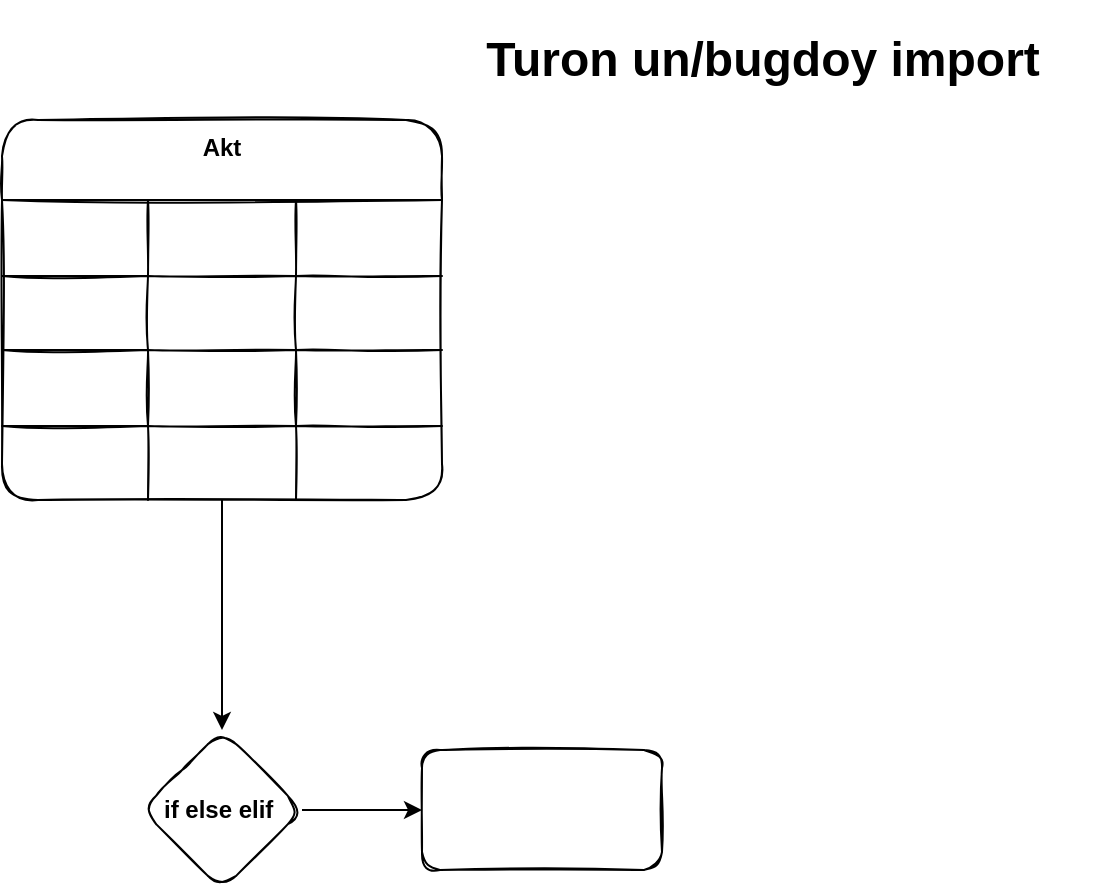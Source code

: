 <mxfile>
    <diagram id="NE5LlAaCv7yRU5e_CkHy" name="Page-1">
        <mxGraphModel dx="1230" dy="614" grid="1" gridSize="10" guides="1" tooltips="1" connect="1" arrows="1" fold="1" page="1" pageScale="1" pageWidth="850" pageHeight="1100" background="none" math="1" shadow="0">
            <root>
                <mxCell id="0"/>
                <mxCell id="1" parent="0"/>
                <mxCell id="22" value="" style="edgeStyle=none;html=1;" edge="1" parent="1" source="3" target="21">
                    <mxGeometry relative="1" as="geometry"/>
                </mxCell>
                <mxCell id="3" value="Akt&#10;" style="shape=table;startSize=40;container=1;collapsible=0;childLayout=tableLayout;fontStyle=1;align=center;pointerEvents=1;sketch=1;rounded=1;" parent="1" vertex="1">
                    <mxGeometry x="40" y="60" width="220" height="190" as="geometry"/>
                </mxCell>
                <mxCell id="4" value="" style="shape=partialRectangle;html=1;whiteSpace=wrap;collapsible=0;dropTarget=0;pointerEvents=0;fillColor=none;top=0;left=0;bottom=0;right=0;points=[[0,0.5],[1,0.5]];portConstraint=eastwest;sketch=1;rounded=1;" parent="3" vertex="1">
                    <mxGeometry y="40" width="220" height="38" as="geometry"/>
                </mxCell>
                <mxCell id="5" value="" style="shape=partialRectangle;html=1;whiteSpace=wrap;connectable=0;fillColor=none;top=0;left=0;bottom=0;right=0;overflow=hidden;pointerEvents=1;sketch=1;rounded=1;" parent="4" vertex="1">
                    <mxGeometry width="73" height="38" as="geometry">
                        <mxRectangle width="73" height="38" as="alternateBounds"/>
                    </mxGeometry>
                </mxCell>
                <mxCell id="6" value="" style="shape=partialRectangle;html=1;whiteSpace=wrap;connectable=0;fillColor=none;top=0;left=0;bottom=0;right=0;overflow=hidden;pointerEvents=1;sketch=1;rounded=1;" parent="4" vertex="1">
                    <mxGeometry x="73" width="74" height="38" as="geometry">
                        <mxRectangle width="74" height="38" as="alternateBounds"/>
                    </mxGeometry>
                </mxCell>
                <mxCell id="7" value="" style="shape=partialRectangle;html=1;whiteSpace=wrap;connectable=0;fillColor=none;top=0;left=0;bottom=0;right=0;overflow=hidden;pointerEvents=1;sketch=1;rounded=1;" parent="4" vertex="1">
                    <mxGeometry x="147" width="73" height="38" as="geometry">
                        <mxRectangle width="73" height="38" as="alternateBounds"/>
                    </mxGeometry>
                </mxCell>
                <mxCell id="8" value="" style="shape=partialRectangle;html=1;whiteSpace=wrap;collapsible=0;dropTarget=0;pointerEvents=0;fillColor=none;top=0;left=0;bottom=0;right=0;points=[[0,0.5],[1,0.5]];portConstraint=eastwest;sketch=1;rounded=1;" parent="3" vertex="1">
                    <mxGeometry y="78" width="220" height="37" as="geometry"/>
                </mxCell>
                <mxCell id="9" value="" style="shape=partialRectangle;html=1;whiteSpace=wrap;connectable=0;fillColor=none;top=0;left=0;bottom=0;right=0;overflow=hidden;pointerEvents=1;sketch=1;rounded=1;" parent="8" vertex="1">
                    <mxGeometry width="73" height="37" as="geometry">
                        <mxRectangle width="73" height="37" as="alternateBounds"/>
                    </mxGeometry>
                </mxCell>
                <mxCell id="10" value="" style="shape=partialRectangle;html=1;whiteSpace=wrap;connectable=0;fillColor=none;top=0;left=0;bottom=0;right=0;overflow=hidden;pointerEvents=1;sketch=1;rounded=1;" parent="8" vertex="1">
                    <mxGeometry x="73" width="74" height="37" as="geometry">
                        <mxRectangle width="74" height="37" as="alternateBounds"/>
                    </mxGeometry>
                </mxCell>
                <mxCell id="11" value="" style="shape=partialRectangle;html=1;whiteSpace=wrap;connectable=0;fillColor=none;top=0;left=0;bottom=0;right=0;overflow=hidden;pointerEvents=1;sketch=1;rounded=1;" parent="8" vertex="1">
                    <mxGeometry x="147" width="73" height="37" as="geometry">
                        <mxRectangle width="73" height="37" as="alternateBounds"/>
                    </mxGeometry>
                </mxCell>
                <mxCell id="16" value="" style="shape=partialRectangle;html=1;whiteSpace=wrap;collapsible=0;dropTarget=0;pointerEvents=0;fillColor=none;top=0;left=0;bottom=0;right=0;points=[[0,0.5],[1,0.5]];portConstraint=eastwest;sketch=1;rounded=1;" parent="3" vertex="1">
                    <mxGeometry y="115" width="220" height="38" as="geometry"/>
                </mxCell>
                <mxCell id="17" value="" style="shape=partialRectangle;html=1;whiteSpace=wrap;connectable=0;fillColor=none;top=0;left=0;bottom=0;right=0;overflow=hidden;pointerEvents=1;sketch=1;rounded=1;" parent="16" vertex="1">
                    <mxGeometry width="73" height="38" as="geometry">
                        <mxRectangle width="73" height="38" as="alternateBounds"/>
                    </mxGeometry>
                </mxCell>
                <mxCell id="18" value="" style="shape=partialRectangle;html=1;whiteSpace=wrap;connectable=0;fillColor=none;top=0;left=0;bottom=0;right=0;overflow=hidden;pointerEvents=1;sketch=1;rounded=1;" parent="16" vertex="1">
                    <mxGeometry x="73" width="74" height="38" as="geometry">
                        <mxRectangle width="74" height="38" as="alternateBounds"/>
                    </mxGeometry>
                </mxCell>
                <mxCell id="19" value="" style="shape=partialRectangle;html=1;whiteSpace=wrap;connectable=0;fillColor=none;top=0;left=0;bottom=0;right=0;overflow=hidden;pointerEvents=1;sketch=1;rounded=1;" parent="16" vertex="1">
                    <mxGeometry x="147" width="73" height="38" as="geometry">
                        <mxRectangle width="73" height="38" as="alternateBounds"/>
                    </mxGeometry>
                </mxCell>
                <mxCell id="12" value="" style="shape=partialRectangle;html=1;whiteSpace=wrap;collapsible=0;dropTarget=0;pointerEvents=0;fillColor=none;top=0;left=0;bottom=0;right=0;points=[[0,0.5],[1,0.5]];portConstraint=eastwest;sketch=1;rounded=1;" parent="3" vertex="1">
                    <mxGeometry y="153" width="220" height="37" as="geometry"/>
                </mxCell>
                <mxCell id="13" value="" style="shape=partialRectangle;html=1;whiteSpace=wrap;connectable=0;fillColor=none;top=0;left=0;bottom=0;right=0;overflow=hidden;pointerEvents=1;sketch=1;rounded=1;" parent="12" vertex="1">
                    <mxGeometry width="73" height="37" as="geometry">
                        <mxRectangle width="73" height="37" as="alternateBounds"/>
                    </mxGeometry>
                </mxCell>
                <mxCell id="14" value="" style="shape=partialRectangle;html=1;whiteSpace=wrap;connectable=0;fillColor=none;top=0;left=0;bottom=0;right=0;overflow=hidden;pointerEvents=1;sketch=1;rounded=1;" parent="12" vertex="1">
                    <mxGeometry x="73" width="74" height="37" as="geometry">
                        <mxRectangle width="74" height="37" as="alternateBounds"/>
                    </mxGeometry>
                </mxCell>
                <mxCell id="15" value="" style="shape=partialRectangle;html=1;whiteSpace=wrap;connectable=0;fillColor=none;top=0;left=0;bottom=0;right=0;overflow=hidden;pointerEvents=1;sketch=1;rounded=1;" parent="12" vertex="1">
                    <mxGeometry x="147" width="73" height="37" as="geometry">
                        <mxRectangle width="73" height="37" as="alternateBounds"/>
                    </mxGeometry>
                </mxCell>
                <mxCell id="20" value="Turon un/bugdoy import" style="text;strokeColor=none;fillColor=none;html=1;fontSize=24;fontStyle=1;verticalAlign=middle;align=center;sketch=1;rounded=1;" parent="1" vertex="1">
                    <mxGeometry x="250" width="340" height="60" as="geometry"/>
                </mxCell>
                <mxCell id="24" value="" style="edgeStyle=none;html=1;" edge="1" parent="1" source="21" target="23">
                    <mxGeometry relative="1" as="geometry"/>
                </mxCell>
                <mxCell id="21" value="if else elif&amp;nbsp;" style="rhombus;whiteSpace=wrap;html=1;startSize=40;fontStyle=1;sketch=1;rounded=1;" vertex="1" parent="1">
                    <mxGeometry x="110" y="365" width="80" height="80" as="geometry"/>
                </mxCell>
                <mxCell id="23" value="" style="whiteSpace=wrap;html=1;startSize=40;fontStyle=1;sketch=1;rounded=1;" vertex="1" parent="1">
                    <mxGeometry x="250" y="375" width="120" height="60" as="geometry"/>
                </mxCell>
            </root>
        </mxGraphModel>
    </diagram>
</mxfile>